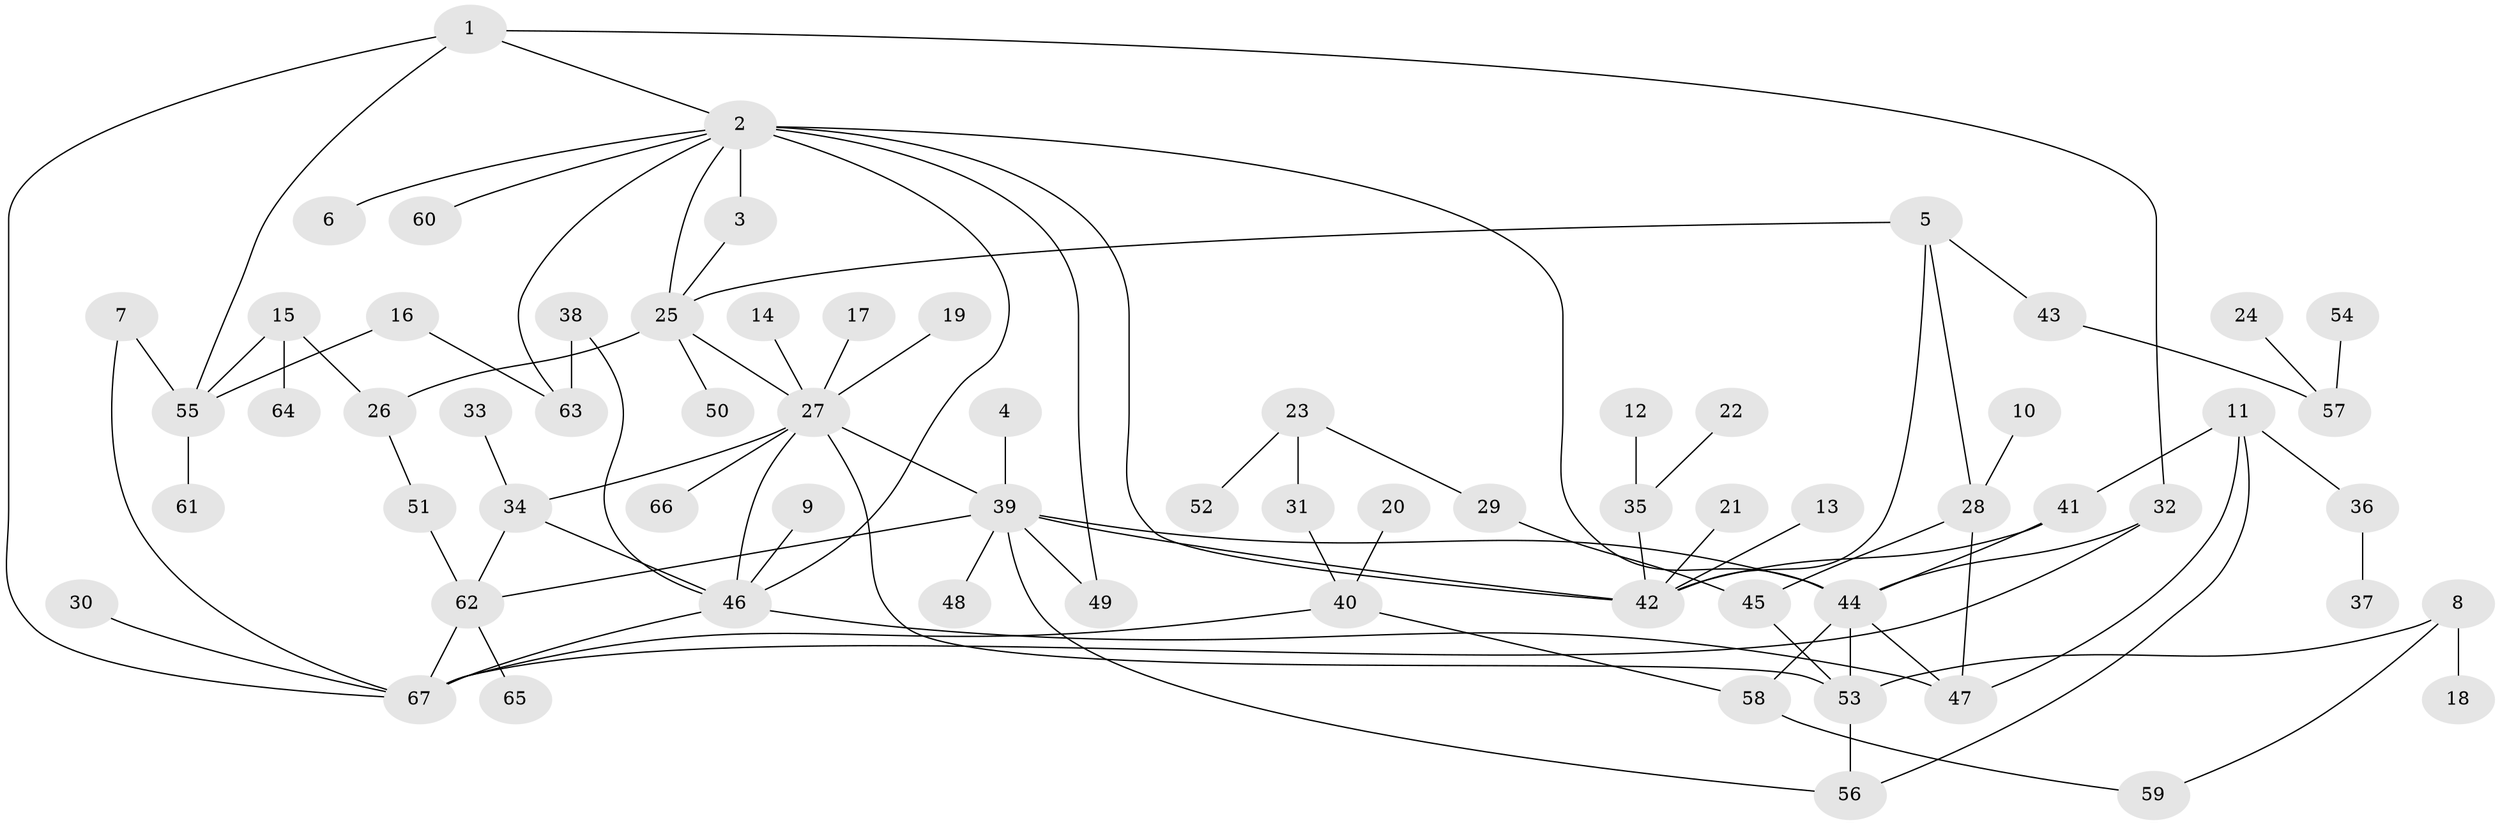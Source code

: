 // original degree distribution, {7: 0.022388059701492536, 4: 0.11194029850746269, 5: 0.04477611940298507, 6: 0.007462686567164179, 8: 0.007462686567164179, 2: 0.23134328358208955, 3: 0.23134328358208955, 1: 0.34328358208955223}
// Generated by graph-tools (version 1.1) at 2025/49/03/09/25 03:49:23]
// undirected, 67 vertices, 94 edges
graph export_dot {
graph [start="1"]
  node [color=gray90,style=filled];
  1;
  2;
  3;
  4;
  5;
  6;
  7;
  8;
  9;
  10;
  11;
  12;
  13;
  14;
  15;
  16;
  17;
  18;
  19;
  20;
  21;
  22;
  23;
  24;
  25;
  26;
  27;
  28;
  29;
  30;
  31;
  32;
  33;
  34;
  35;
  36;
  37;
  38;
  39;
  40;
  41;
  42;
  43;
  44;
  45;
  46;
  47;
  48;
  49;
  50;
  51;
  52;
  53;
  54;
  55;
  56;
  57;
  58;
  59;
  60;
  61;
  62;
  63;
  64;
  65;
  66;
  67;
  1 -- 2 [weight=1.0];
  1 -- 32 [weight=1.0];
  1 -- 55 [weight=1.0];
  1 -- 67 [weight=1.0];
  2 -- 3 [weight=1.0];
  2 -- 6 [weight=1.0];
  2 -- 25 [weight=1.0];
  2 -- 42 [weight=2.0];
  2 -- 44 [weight=1.0];
  2 -- 46 [weight=1.0];
  2 -- 49 [weight=1.0];
  2 -- 60 [weight=1.0];
  2 -- 63 [weight=1.0];
  3 -- 25 [weight=1.0];
  4 -- 39 [weight=1.0];
  5 -- 25 [weight=1.0];
  5 -- 28 [weight=1.0];
  5 -- 42 [weight=1.0];
  5 -- 43 [weight=1.0];
  7 -- 55 [weight=1.0];
  7 -- 67 [weight=1.0];
  8 -- 18 [weight=1.0];
  8 -- 53 [weight=1.0];
  8 -- 59 [weight=1.0];
  9 -- 46 [weight=1.0];
  10 -- 28 [weight=1.0];
  11 -- 36 [weight=1.0];
  11 -- 41 [weight=1.0];
  11 -- 47 [weight=1.0];
  11 -- 56 [weight=1.0];
  12 -- 35 [weight=1.0];
  13 -- 42 [weight=1.0];
  14 -- 27 [weight=1.0];
  15 -- 26 [weight=1.0];
  15 -- 55 [weight=1.0];
  15 -- 64 [weight=1.0];
  16 -- 55 [weight=1.0];
  16 -- 63 [weight=1.0];
  17 -- 27 [weight=1.0];
  19 -- 27 [weight=1.0];
  20 -- 40 [weight=1.0];
  21 -- 42 [weight=1.0];
  22 -- 35 [weight=1.0];
  23 -- 29 [weight=1.0];
  23 -- 31 [weight=1.0];
  23 -- 52 [weight=1.0];
  24 -- 57 [weight=1.0];
  25 -- 26 [weight=1.0];
  25 -- 27 [weight=1.0];
  25 -- 50 [weight=1.0];
  26 -- 51 [weight=1.0];
  27 -- 34 [weight=1.0];
  27 -- 39 [weight=1.0];
  27 -- 46 [weight=1.0];
  27 -- 53 [weight=1.0];
  27 -- 66 [weight=1.0];
  28 -- 45 [weight=1.0];
  28 -- 47 [weight=1.0];
  29 -- 45 [weight=1.0];
  30 -- 67 [weight=1.0];
  31 -- 40 [weight=1.0];
  32 -- 44 [weight=1.0];
  32 -- 67 [weight=1.0];
  33 -- 34 [weight=1.0];
  34 -- 46 [weight=1.0];
  34 -- 62 [weight=1.0];
  35 -- 42 [weight=1.0];
  36 -- 37 [weight=1.0];
  38 -- 46 [weight=1.0];
  38 -- 63 [weight=1.0];
  39 -- 42 [weight=1.0];
  39 -- 44 [weight=1.0];
  39 -- 48 [weight=1.0];
  39 -- 49 [weight=1.0];
  39 -- 56 [weight=1.0];
  39 -- 62 [weight=1.0];
  40 -- 58 [weight=1.0];
  40 -- 67 [weight=1.0];
  41 -- 42 [weight=1.0];
  41 -- 44 [weight=1.0];
  43 -- 57 [weight=1.0];
  44 -- 47 [weight=1.0];
  44 -- 53 [weight=1.0];
  44 -- 58 [weight=1.0];
  45 -- 53 [weight=1.0];
  46 -- 47 [weight=1.0];
  46 -- 67 [weight=1.0];
  51 -- 62 [weight=2.0];
  53 -- 56 [weight=1.0];
  54 -- 57 [weight=1.0];
  55 -- 61 [weight=1.0];
  58 -- 59 [weight=1.0];
  62 -- 65 [weight=1.0];
  62 -- 67 [weight=1.0];
}
